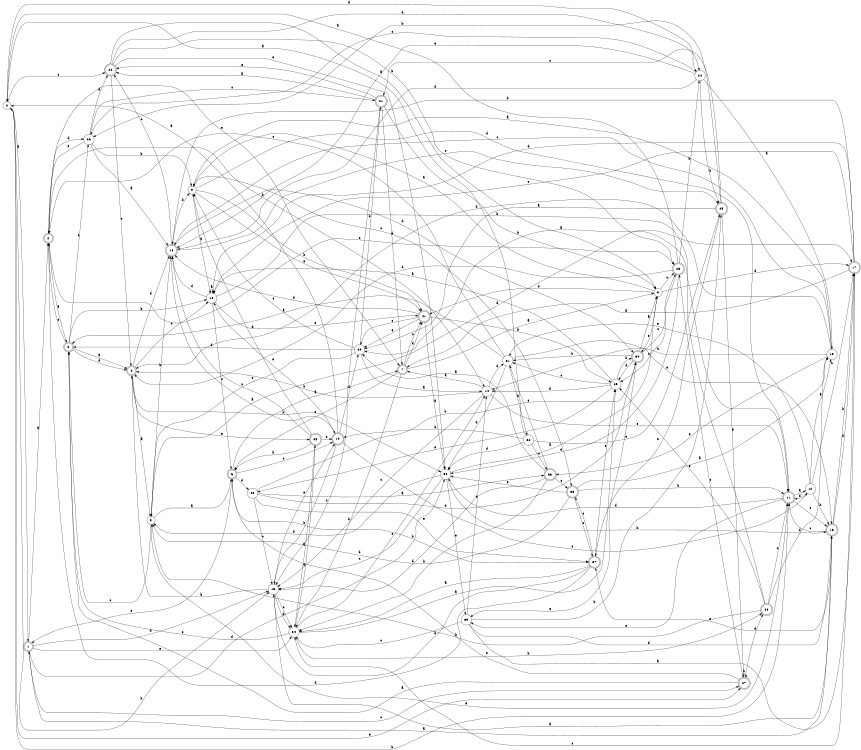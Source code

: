 digraph n34_4 {
__start0 [label="" shape="none"];

rankdir=LR;
size="8,5";

s0 [style="filled", color="black", fillcolor="white" shape="circle", label="0"];
s1 [style="rounded,filled", color="black", fillcolor="white" shape="doublecircle", label="1"];
s2 [style="rounded,filled", color="black", fillcolor="white" shape="doublecircle", label="2"];
s3 [style="rounded,filled", color="black", fillcolor="white" shape="doublecircle", label="3"];
s4 [style="rounded,filled", color="black", fillcolor="white" shape="doublecircle", label="4"];
s5 [style="filled", color="black", fillcolor="white" shape="circle", label="5"];
s6 [style="rounded,filled", color="black", fillcolor="white" shape="doublecircle", label="6"];
s7 [style="rounded,filled", color="black", fillcolor="white" shape="doublecircle", label="7"];
s8 [style="filled", color="black", fillcolor="white" shape="circle", label="8"];
s9 [style="filled", color="black", fillcolor="white" shape="circle", label="9"];
s10 [style="filled", color="black", fillcolor="white" shape="circle", label="10"];
s11 [style="rounded,filled", color="black", fillcolor="white" shape="doublecircle", label="11"];
s12 [style="filled", color="black", fillcolor="white" shape="circle", label="12"];
s13 [style="filled", color="black", fillcolor="white" shape="circle", label="13"];
s14 [style="filled", color="black", fillcolor="white" shape="circle", label="14"];
s15 [style="filled", color="black", fillcolor="white" shape="circle", label="15"];
s16 [style="rounded,filled", color="black", fillcolor="white" shape="doublecircle", label="16"];
s17 [style="rounded,filled", color="black", fillcolor="white" shape="doublecircle", label="17"];
s18 [style="rounded,filled", color="black", fillcolor="white" shape="doublecircle", label="18"];
s19 [style="rounded,filled", color="black", fillcolor="white" shape="doublecircle", label="19"];
s20 [style="filled", color="black", fillcolor="white" shape="circle", label="20"];
s21 [style="rounded,filled", color="black", fillcolor="white" shape="doublecircle", label="21"];
s22 [style="rounded,filled", color="black", fillcolor="white" shape="doublecircle", label="22"];
s23 [style="rounded,filled", color="black", fillcolor="white" shape="doublecircle", label="23"];
s24 [style="filled", color="black", fillcolor="white" shape="circle", label="24"];
s25 [style="rounded,filled", color="black", fillcolor="white" shape="doublecircle", label="25"];
s26 [style="filled", color="black", fillcolor="white" shape="circle", label="26"];
s27 [style="rounded,filled", color="black", fillcolor="white" shape="doublecircle", label="27"];
s28 [style="rounded,filled", color="black", fillcolor="white" shape="doublecircle", label="28"];
s29 [style="filled", color="black", fillcolor="white" shape="circle", label="29"];
s30 [style="rounded,filled", color="black", fillcolor="white" shape="doublecircle", label="30"];
s31 [style="filled", color="black", fillcolor="white" shape="circle", label="31"];
s32 [style="filled", color="black", fillcolor="white" shape="circle", label="32"];
s33 [style="rounded,filled", color="black", fillcolor="white" shape="doublecircle", label="33"];
s34 [style="filled", color="black", fillcolor="white" shape="circle", label="34"];
s35 [style="rounded,filled", color="black", fillcolor="white" shape="doublecircle", label="35"];
s36 [style="rounded,filled", color="black", fillcolor="white" shape="doublecircle", label="36"];
s37 [style="rounded,filled", color="black", fillcolor="white" shape="doublecircle", label="37"];
s38 [style="filled", color="black", fillcolor="white" shape="circle", label="38"];
s39 [style="filled", color="black", fillcolor="white" shape="circle", label="39"];
s40 [style="filled", color="black", fillcolor="white" shape="circle", label="40"];
s41 [style="rounded,filled", color="black", fillcolor="white" shape="doublecircle", label="41"];
s0 -> s1 [label="a"];
s0 -> s15 [label="b"];
s0 -> s22 [label="c"];
s0 -> s24 [label="d"];
s0 -> s27 [label="e"];
s1 -> s2 [label="a"];
s1 -> s15 [label="b"];
s1 -> s27 [label="c"];
s1 -> s38 [label="d"];
s1 -> s34 [label="e"];
s2 -> s3 [label="a"];
s2 -> s14 [label="b"];
s2 -> s23 [label="c"];
s2 -> s26 [label="d"];
s2 -> s7 [label="e"];
s3 -> s4 [label="a"];
s3 -> s10 [label="b"];
s3 -> s2 [label="c"];
s3 -> s4 [label="d"];
s3 -> s26 [label="e"];
s4 -> s5 [label="a"];
s4 -> s38 [label="b"];
s4 -> s10 [label="c"];
s4 -> s18 [label="d"];
s4 -> s35 [label="e"];
s5 -> s6 [label="a"];
s5 -> s18 [label="b"];
s5 -> s3 [label="c"];
s5 -> s17 [label="d"];
s5 -> s11 [label="e"];
s6 -> s7 [label="a"];
s6 -> s37 [label="b"];
s6 -> s19 [label="c"];
s6 -> s40 [label="d"];
s6 -> s1 [label="e"];
s7 -> s8 [label="a"];
s7 -> s34 [label="b"];
s7 -> s41 [label="c"];
s7 -> s41 [label="d"];
s7 -> s6 [label="e"];
s8 -> s9 [label="a"];
s8 -> s41 [label="b"];
s8 -> s23 [label="c"];
s8 -> s17 [label="d"];
s8 -> s30 [label="e"];
s9 -> s10 [label="a"];
s9 -> s41 [label="b"];
s9 -> s36 [label="c"];
s9 -> s11 [label="d"];
s9 -> s41 [label="e"];
s10 -> s10 [label="a"];
s10 -> s11 [label="b"];
s10 -> s6 [label="c"];
s10 -> s18 [label="d"];
s10 -> s41 [label="e"];
s11 -> s12 [label="a"];
s11 -> s0 [label="b"];
s11 -> s16 [label="c"];
s11 -> s38 [label="d"];
s11 -> s39 [label="e"];
s12 -> s13 [label="a"];
s12 -> s16 [label="b"];
s12 -> s17 [label="c"];
s12 -> s11 [label="d"];
s12 -> s31 [label="e"];
s13 -> s9 [label="a"];
s13 -> s14 [label="b"];
s13 -> s18 [label="c"];
s13 -> s4 [label="d"];
s13 -> s33 [label="e"];
s14 -> s7 [label="a"];
s14 -> s4 [label="b"];
s14 -> s15 [label="c"];
s14 -> s31 [label="d"];
s14 -> s11 [label="e"];
s15 -> s16 [label="a"];
s15 -> s4 [label="b"];
s15 -> s34 [label="c"];
s15 -> s34 [label="d"];
s15 -> s19 [label="e"];
s16 -> s1 [label="a"];
s16 -> s17 [label="b"];
s16 -> s11 [label="c"];
s16 -> s17 [label="d"];
s16 -> s37 [label="e"];
s17 -> s7 [label="a"];
s17 -> s18 [label="b"];
s17 -> s34 [label="c"];
s17 -> s10 [label="d"];
s17 -> s10 [label="e"];
s18 -> s19 [label="a"];
s18 -> s9 [label="b"];
s18 -> s22 [label="c"];
s18 -> s30 [label="d"];
s18 -> s25 [label="e"];
s19 -> s0 [label="a"];
s19 -> s15 [label="b"];
s19 -> s12 [label="c"];
s19 -> s20 [label="d"];
s19 -> s10 [label="e"];
s20 -> s14 [label="a"];
s20 -> s21 [label="b"];
s20 -> s9 [label="c"];
s20 -> s3 [label="d"];
s20 -> s5 [label="e"];
s21 -> s22 [label="a"];
s21 -> s8 [label="b"];
s21 -> s15 [label="c"];
s21 -> s7 [label="d"];
s21 -> s22 [label="e"];
s22 -> s8 [label="a"];
s22 -> s23 [label="b"];
s22 -> s4 [label="c"];
s22 -> s24 [label="d"];
s22 -> s38 [label="e"];
s23 -> s0 [label="a"];
s23 -> s24 [label="b"];
s23 -> s29 [label="c"];
s23 -> s4 [label="d"];
s23 -> s38 [label="e"];
s24 -> s13 [label="a"];
s24 -> s25 [label="b"];
s24 -> s26 [label="c"];
s24 -> s18 [label="d"];
s24 -> s18 [label="e"];
s25 -> s20 [label="a"];
s25 -> s26 [label="b"];
s25 -> s21 [label="c"];
s25 -> s27 [label="d"];
s25 -> s37 [label="e"];
s26 -> s18 [label="a"];
s26 -> s9 [label="b"];
s26 -> s21 [label="c"];
s26 -> s22 [label="d"];
s26 -> s2 [label="e"];
s27 -> s3 [label="a"];
s27 -> s27 [label="b"];
s27 -> s23 [label="c"];
s27 -> s28 [label="d"];
s27 -> s6 [label="e"];
s28 -> s20 [label="a"];
s28 -> s5 [label="b"];
s28 -> s11 [label="c"];
s28 -> s13 [label="d"];
s28 -> s29 [label="e"];
s29 -> s10 [label="a"];
s29 -> s30 [label="b"];
s29 -> s31 [label="c"];
s29 -> s14 [label="d"];
s29 -> s40 [label="e"];
s30 -> s8 [label="a"];
s30 -> s31 [label="b"];
s30 -> s23 [label="c"];
s30 -> s29 [label="d"];
s30 -> s39 [label="e"];
s31 -> s3 [label="a"];
s31 -> s32 [label="b"];
s31 -> s2 [label="c"];
s31 -> s38 [label="d"];
s31 -> s16 [label="e"];
s32 -> s0 [label="a"];
s32 -> s19 [label="b"];
s32 -> s33 [label="c"];
s32 -> s38 [label="d"];
s32 -> s25 [label="e"];
s33 -> s20 [label="a"];
s33 -> s34 [label="b"];
s33 -> s36 [label="c"];
s33 -> s15 [label="d"];
s33 -> s31 [label="e"];
s34 -> s29 [label="a"];
s34 -> s28 [label="b"];
s34 -> s14 [label="c"];
s34 -> s35 [label="d"];
s34 -> s3 [label="e"];
s35 -> s34 [label="a"];
s35 -> s6 [label="b"];
s35 -> s18 [label="c"];
s35 -> s9 [label="d"];
s35 -> s19 [label="e"];
s36 -> s13 [label="a"];
s36 -> s11 [label="b"];
s36 -> s37 [label="c"];
s36 -> s5 [label="d"];
s36 -> s38 [label="e"];
s37 -> s34 [label="a"];
s37 -> s15 [label="b"];
s37 -> s36 [label="c"];
s37 -> s2 [label="d"];
s37 -> s29 [label="e"];
s38 -> s8 [label="a"];
s38 -> s16 [label="b"];
s38 -> s15 [label="c"];
s38 -> s5 [label="d"];
s38 -> s39 [label="e"];
s39 -> s17 [label="a"];
s39 -> s25 [label="b"];
s39 -> s34 [label="c"];
s39 -> s16 [label="d"];
s39 -> s14 [label="e"];
s40 -> s33 [label="a"];
s40 -> s30 [label="b"];
s40 -> s15 [label="c"];
s40 -> s30 [label="d"];
s40 -> s37 [label="e"];
s41 -> s38 [label="a"];
s41 -> s29 [label="b"];
s41 -> s20 [label="c"];
s41 -> s18 [label="d"];
s41 -> s20 [label="e"];

}